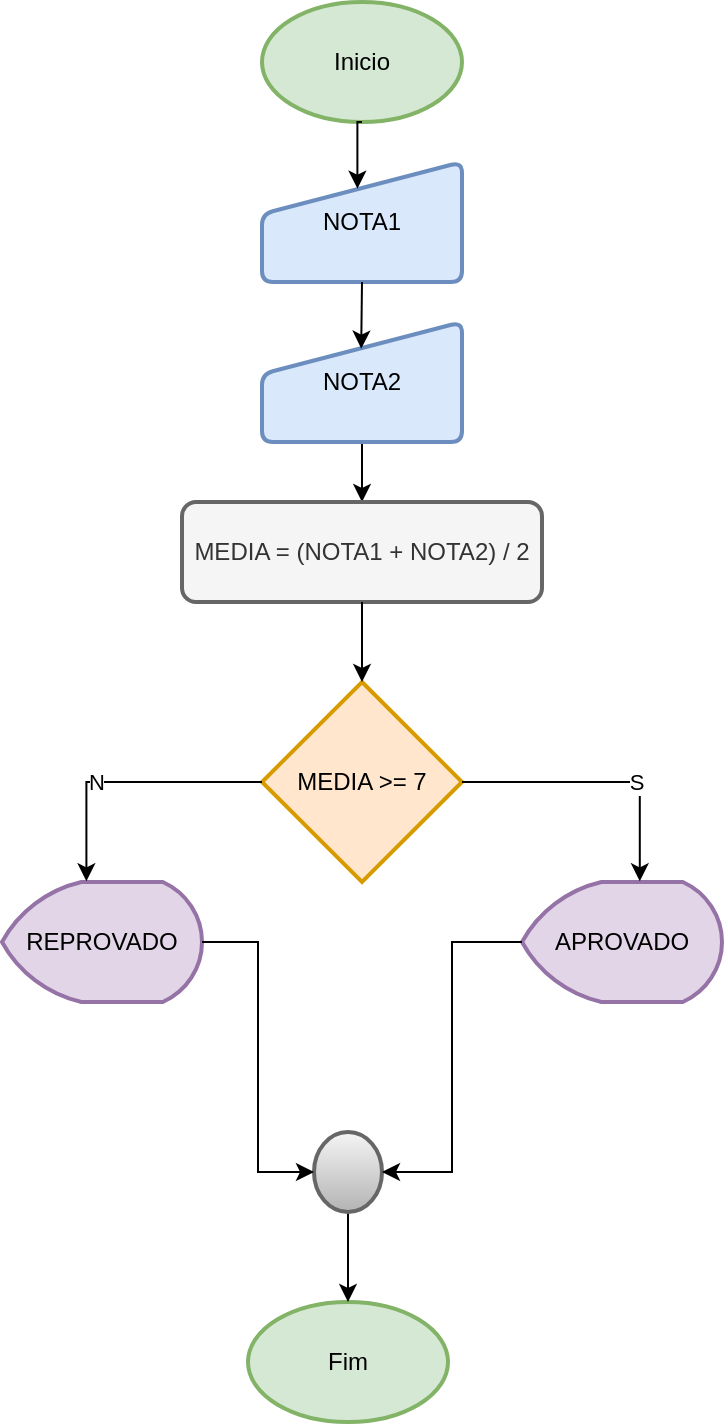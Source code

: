 <mxfile version="26.1.0">
  <diagram name="Página-1" id="AYU9cBrG6ZhrzKuEIXRF">
    <mxGraphModel dx="1235" dy="726" grid="1" gridSize="10" guides="1" tooltips="1" connect="1" arrows="1" fold="1" page="1" pageScale="1" pageWidth="827" pageHeight="1169" math="0" shadow="0">
      <root>
        <mxCell id="0" />
        <mxCell id="1" parent="0" />
        <mxCell id="782BeSMENEGIO7f0CFkY-1" value="Inicio" style="strokeWidth=2;html=1;shape=mxgraph.flowchart.start_1;whiteSpace=wrap;fillColor=#d5e8d4;strokeColor=#82b366;" vertex="1" parent="1">
          <mxGeometry x="370" y="20" width="100" height="60" as="geometry" />
        </mxCell>
        <mxCell id="782BeSMENEGIO7f0CFkY-2" value="Fim" style="strokeWidth=2;html=1;shape=mxgraph.flowchart.start_1;whiteSpace=wrap;fillColor=#d5e8d4;strokeColor=#82b366;" vertex="1" parent="1">
          <mxGeometry x="363" y="670" width="100" height="60" as="geometry" />
        </mxCell>
        <mxCell id="782BeSMENEGIO7f0CFkY-3" value="NOTA1" style="html=1;strokeWidth=2;shape=manualInput;whiteSpace=wrap;rounded=1;size=26;arcSize=11;fillColor=#dae8fc;strokeColor=#6c8ebf;" vertex="1" parent="1">
          <mxGeometry x="370" y="100" width="100" height="60" as="geometry" />
        </mxCell>
        <mxCell id="782BeSMENEGIO7f0CFkY-12" style="edgeStyle=orthogonalEdgeStyle;rounded=0;orthogonalLoop=1;jettySize=auto;html=1;exitX=0.5;exitY=1;exitDx=0;exitDy=0;entryX=0.5;entryY=0;entryDx=0;entryDy=0;" edge="1" parent="1" source="782BeSMENEGIO7f0CFkY-4" target="782BeSMENEGIO7f0CFkY-5">
          <mxGeometry relative="1" as="geometry" />
        </mxCell>
        <mxCell id="782BeSMENEGIO7f0CFkY-4" value="NOTA2" style="html=1;strokeWidth=2;shape=manualInput;whiteSpace=wrap;rounded=1;size=26;arcSize=11;fillColor=#dae8fc;strokeColor=#6c8ebf;" vertex="1" parent="1">
          <mxGeometry x="370" y="180" width="100" height="60" as="geometry" />
        </mxCell>
        <mxCell id="782BeSMENEGIO7f0CFkY-5" value="MEDIA = (NOTA1 + NOTA2) / 2" style="rounded=1;whiteSpace=wrap;html=1;absoluteArcSize=1;arcSize=14;strokeWidth=2;fillColor=#f5f5f5;fontColor=#333333;strokeColor=#666666;" vertex="1" parent="1">
          <mxGeometry x="330" y="270" width="180" height="50" as="geometry" />
        </mxCell>
        <mxCell id="782BeSMENEGIO7f0CFkY-6" value="MEDIA &amp;gt;= 7" style="strokeWidth=2;html=1;shape=mxgraph.flowchart.decision;whiteSpace=wrap;fillColor=#ffe6cc;strokeColor=#d79b00;" vertex="1" parent="1">
          <mxGeometry x="370" y="360" width="100" height="100" as="geometry" />
        </mxCell>
        <mxCell id="782BeSMENEGIO7f0CFkY-7" value="APROVADO" style="strokeWidth=2;html=1;shape=mxgraph.flowchart.display;whiteSpace=wrap;fillColor=#e1d5e7;strokeColor=#9673a6;" vertex="1" parent="1">
          <mxGeometry x="500" y="460" width="100" height="60" as="geometry" />
        </mxCell>
        <mxCell id="782BeSMENEGIO7f0CFkY-8" value="REPROVADO" style="strokeWidth=2;html=1;shape=mxgraph.flowchart.display;whiteSpace=wrap;rotation=0;fillColor=#e1d5e7;strokeColor=#9673a6;" vertex="1" parent="1">
          <mxGeometry x="240" y="460" width="100" height="60" as="geometry" />
        </mxCell>
        <mxCell id="782BeSMENEGIO7f0CFkY-25" style="edgeStyle=orthogonalEdgeStyle;rounded=0;orthogonalLoop=1;jettySize=auto;html=1;" edge="1" parent="1" source="782BeSMENEGIO7f0CFkY-9" target="782BeSMENEGIO7f0CFkY-2">
          <mxGeometry relative="1" as="geometry" />
        </mxCell>
        <mxCell id="782BeSMENEGIO7f0CFkY-9" value="" style="strokeWidth=2;html=1;shape=mxgraph.flowchart.start_2;whiteSpace=wrap;fillColor=#f5f5f5;gradientColor=#b3b3b3;strokeColor=#666666;" vertex="1" parent="1">
          <mxGeometry x="396" y="585" width="34" height="40" as="geometry" />
        </mxCell>
        <mxCell id="782BeSMENEGIO7f0CFkY-10" style="edgeStyle=orthogonalEdgeStyle;rounded=0;orthogonalLoop=1;jettySize=auto;html=1;exitX=0.5;exitY=1;exitDx=0;exitDy=0;exitPerimeter=0;entryX=0.477;entryY=0.222;entryDx=0;entryDy=0;entryPerimeter=0;" edge="1" parent="1" source="782BeSMENEGIO7f0CFkY-1" target="782BeSMENEGIO7f0CFkY-3">
          <mxGeometry relative="1" as="geometry" />
        </mxCell>
        <mxCell id="782BeSMENEGIO7f0CFkY-11" style="edgeStyle=orthogonalEdgeStyle;rounded=0;orthogonalLoop=1;jettySize=auto;html=1;exitX=0.5;exitY=1;exitDx=0;exitDy=0;entryX=0.496;entryY=0.222;entryDx=0;entryDy=0;entryPerimeter=0;" edge="1" parent="1" source="782BeSMENEGIO7f0CFkY-3" target="782BeSMENEGIO7f0CFkY-4">
          <mxGeometry relative="1" as="geometry" />
        </mxCell>
        <mxCell id="782BeSMENEGIO7f0CFkY-13" style="edgeStyle=orthogonalEdgeStyle;rounded=0;orthogonalLoop=1;jettySize=auto;html=1;exitX=0.5;exitY=1;exitDx=0;exitDy=0;entryX=0.5;entryY=0;entryDx=0;entryDy=0;entryPerimeter=0;" edge="1" parent="1" source="782BeSMENEGIO7f0CFkY-5" target="782BeSMENEGIO7f0CFkY-6">
          <mxGeometry relative="1" as="geometry" />
        </mxCell>
        <mxCell id="782BeSMENEGIO7f0CFkY-14" style="edgeStyle=orthogonalEdgeStyle;rounded=0;orthogonalLoop=1;jettySize=auto;html=1;exitX=1;exitY=0.5;exitDx=0;exitDy=0;exitPerimeter=0;entryX=0.589;entryY=-0.006;entryDx=0;entryDy=0;entryPerimeter=0;" edge="1" parent="1" source="782BeSMENEGIO7f0CFkY-6" target="782BeSMENEGIO7f0CFkY-7">
          <mxGeometry relative="1" as="geometry" />
        </mxCell>
        <mxCell id="782BeSMENEGIO7f0CFkY-15" value="S" style="edgeLabel;html=1;align=center;verticalAlign=middle;resizable=0;points=[];" vertex="1" connectable="0" parent="782BeSMENEGIO7f0CFkY-14">
          <mxGeometry x="0.246" relative="1" as="geometry">
            <mxPoint as="offset" />
          </mxGeometry>
        </mxCell>
        <mxCell id="782BeSMENEGIO7f0CFkY-16" style="edgeStyle=orthogonalEdgeStyle;rounded=0;orthogonalLoop=1;jettySize=auto;html=1;entryX=0.422;entryY=-0.006;entryDx=0;entryDy=0;entryPerimeter=0;" edge="1" parent="1" source="782BeSMENEGIO7f0CFkY-6" target="782BeSMENEGIO7f0CFkY-8">
          <mxGeometry relative="1" as="geometry" />
        </mxCell>
        <mxCell id="782BeSMENEGIO7f0CFkY-17" value="N" style="edgeLabel;html=1;align=center;verticalAlign=middle;resizable=0;points=[];" vertex="1" connectable="0" parent="782BeSMENEGIO7f0CFkY-16">
          <mxGeometry x="0.209" relative="1" as="geometry">
            <mxPoint as="offset" />
          </mxGeometry>
        </mxCell>
        <mxCell id="782BeSMENEGIO7f0CFkY-23" style="edgeStyle=orthogonalEdgeStyle;rounded=0;orthogonalLoop=1;jettySize=auto;html=1;entryX=0;entryY=0.5;entryDx=0;entryDy=0;entryPerimeter=0;" edge="1" parent="1" source="782BeSMENEGIO7f0CFkY-8" target="782BeSMENEGIO7f0CFkY-9">
          <mxGeometry relative="1" as="geometry" />
        </mxCell>
        <mxCell id="782BeSMENEGIO7f0CFkY-24" style="edgeStyle=orthogonalEdgeStyle;rounded=0;orthogonalLoop=1;jettySize=auto;html=1;entryX=1;entryY=0.5;entryDx=0;entryDy=0;entryPerimeter=0;" edge="1" parent="1" source="782BeSMENEGIO7f0CFkY-7" target="782BeSMENEGIO7f0CFkY-9">
          <mxGeometry relative="1" as="geometry" />
        </mxCell>
      </root>
    </mxGraphModel>
  </diagram>
</mxfile>
